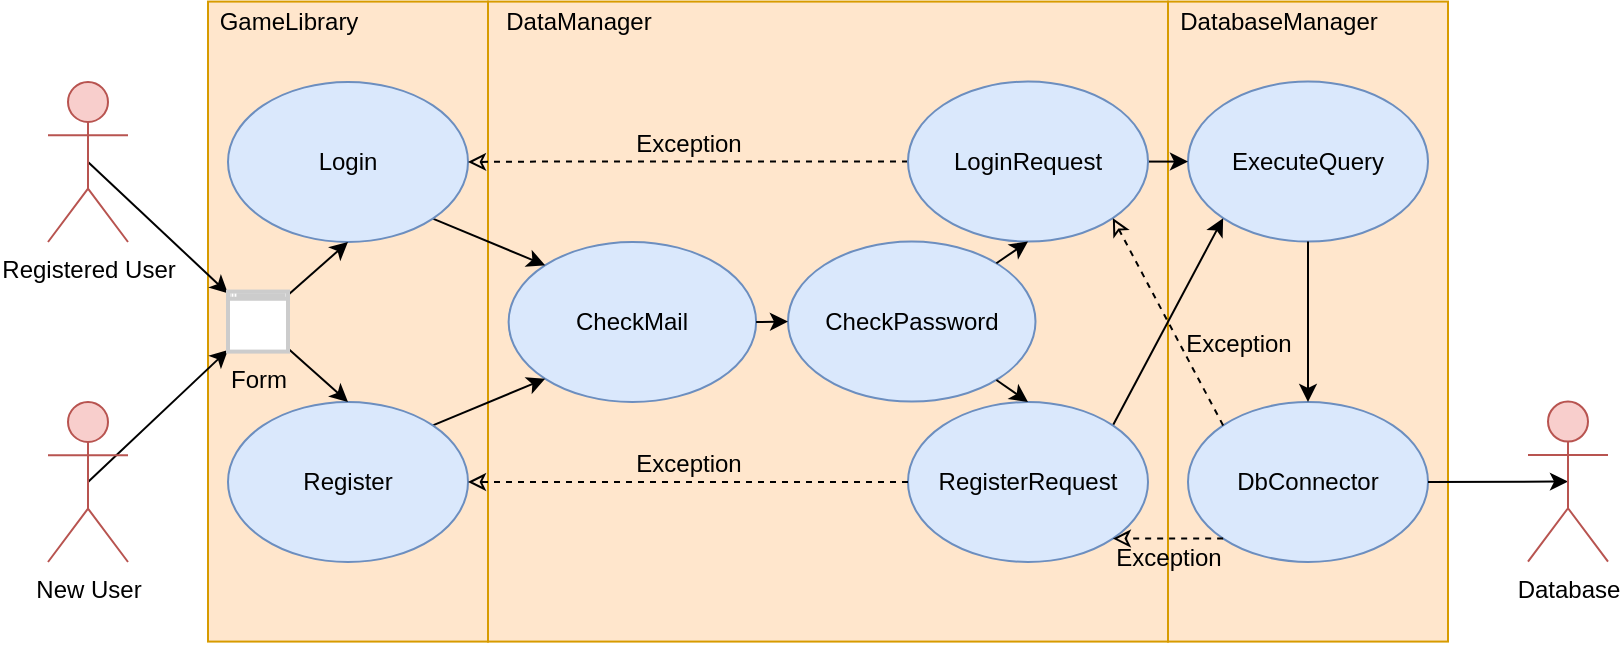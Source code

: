 <mxfile version="12.3.2" type="device" pages="4"><diagram id="jpkKipubj9eAJon9D4OS" name="Login/Register"><mxGraphModel dx="1173" dy="673" grid="1" gridSize="10" guides="1" tooltips="1" connect="1" arrows="1" fold="1" page="1" pageScale="1" pageWidth="827" pageHeight="1169" math="0" shadow="0"><root><mxCell id="0"/><mxCell id="1" parent="0"/><mxCell id="X9qXVgITtCpSbJtxvjBt-7" value="" style="rounded=0;whiteSpace=wrap;html=1;fillColor=#ffe6cc;strokeColor=#d79b00;" parent="1" vertex="1"><mxGeometry x="120" y="-0.21" width="140" height="320" as="geometry"/></mxCell><mxCell id="nFsqCGICU6nhKMy8mGVk-18" value="" style="group" parent="1" vertex="1" connectable="0"><mxGeometry x="600" y="-0.21" width="160" height="320" as="geometry"/></mxCell><mxCell id="nFsqCGICU6nhKMy8mGVk-12" value="" style="group" parent="nFsqCGICU6nhKMy8mGVk-18" vertex="1" connectable="0"><mxGeometry width="160.0" height="320" as="geometry"/></mxCell><mxCell id="X9qXVgITtCpSbJtxvjBt-16" value="" style="rounded=0;whiteSpace=wrap;html=1;fillColor=#ffe6cc;strokeColor=#d79b00;" parent="nFsqCGICU6nhKMy8mGVk-12" vertex="1"><mxGeometry width="140.0" height="320" as="geometry"/></mxCell><mxCell id="X9qXVgITtCpSbJtxvjBt-17" value="DatabaseManager" style="text;html=1;align=center;verticalAlign=middle;resizable=0;points=[];;autosize=1;" parent="nFsqCGICU6nhKMy8mGVk-12" vertex="1"><mxGeometry width="110" height="20" as="geometry"/></mxCell><mxCell id="nFsqCGICU6nhKMy8mGVk-4" value="DbConnector" style="ellipse;whiteSpace=wrap;html=1;fillColor=#dae8fc;strokeColor=#6c8ebf;" parent="nFsqCGICU6nhKMy8mGVk-12" vertex="1"><mxGeometry x="10.0" y="200.21" width="120" height="80" as="geometry"/></mxCell><mxCell id="X9qXVgITtCpSbJtxvjBt-19" value="ExecuteQuery" style="ellipse;whiteSpace=wrap;html=1;fillColor=#dae8fc;strokeColor=#6c8ebf;" parent="nFsqCGICU6nhKMy8mGVk-12" vertex="1"><mxGeometry x="10.0" y="40" width="120" height="80" as="geometry"/></mxCell><mxCell id="nFsqCGICU6nhKMy8mGVk-5" style="edgeStyle=orthogonalEdgeStyle;rounded=0;orthogonalLoop=1;jettySize=auto;html=1;exitX=0.5;exitY=1;exitDx=0;exitDy=0;entryX=0.5;entryY=0;entryDx=0;entryDy=0;startArrow=none;startFill=0;endArrow=classic;endFill=1;" parent="nFsqCGICU6nhKMy8mGVk-12" source="X9qXVgITtCpSbJtxvjBt-19" target="nFsqCGICU6nhKMy8mGVk-4" edge="1"><mxGeometry relative="1" as="geometry"/></mxCell><mxCell id="X9qXVgITtCpSbJtxvjBt-13" value="" style="rounded=0;whiteSpace=wrap;html=1;fillColor=#ffe6cc;strokeColor=#d79b00;" parent="1" vertex="1"><mxGeometry x="260" y="-0.21" width="340" height="320" as="geometry"/></mxCell><mxCell id="nFsqCGICU6nhKMy8mGVk-6" value="CheckMail" style="ellipse;whiteSpace=wrap;html=1;fillColor=#dae8fc;strokeColor=#6c8ebf;" parent="1" vertex="1"><mxGeometry x="270.312" y="120.0" width="123.75" height="80" as="geometry"/></mxCell><mxCell id="nFsqCGICU6nhKMy8mGVk-9" value="CheckPassword" style="ellipse;whiteSpace=wrap;html=1;fillColor=#dae8fc;strokeColor=#6c8ebf;" parent="1" vertex="1"><mxGeometry x="409.998" y="119.79" width="123.75" height="80" as="geometry"/></mxCell><mxCell id="X9qXVgITtCpSbJtxvjBt-12" style="rounded=1;orthogonalLoop=1;jettySize=auto;html=1;exitX=0.5;exitY=0.5;exitDx=0;exitDy=0;exitPerimeter=0;endArrow=classic;endFill=1;" parent="1" source="X9qXVgITtCpSbJtxvjBt-1" target="nFsqCGICU6nhKMy8mGVk-23" edge="1"><mxGeometry relative="1" as="geometry"/></mxCell><mxCell id="X9qXVgITtCpSbJtxvjBt-1" value="Registered User" style="shape=umlActor;verticalLabelPosition=bottom;labelBackgroundColor=#ffffff;verticalAlign=top;html=1;outlineConnect=0;fillColor=#f8cecc;strokeColor=#b85450;" parent="1" vertex="1"><mxGeometry x="40" y="40" width="40" height="80" as="geometry"/></mxCell><mxCell id="X9qXVgITtCpSbJtxvjBt-10" style="rounded=1;orthogonalLoop=1;jettySize=auto;html=1;exitX=0.5;exitY=0.5;exitDx=0;exitDy=0;exitPerimeter=0;endArrow=classic;endFill=1;" parent="1" source="X9qXVgITtCpSbJtxvjBt-5" target="nFsqCGICU6nhKMy8mGVk-23" edge="1"><mxGeometry relative="1" as="geometry"/></mxCell><mxCell id="X9qXVgITtCpSbJtxvjBt-5" value="New User" style="shape=umlActor;verticalLabelPosition=bottom;labelBackgroundColor=#ffffff;verticalAlign=top;html=1;outlineConnect=0;fillColor=#f8cecc;strokeColor=#b85450;" parent="1" vertex="1"><mxGeometry x="40" y="200" width="40" height="80" as="geometry"/></mxCell><mxCell id="nFsqCGICU6nhKMy8mGVk-14" style="edgeStyle=none;rounded=0;orthogonalLoop=1;jettySize=auto;html=1;exitX=1;exitY=0;exitDx=0;exitDy=0;entryX=0;entryY=1;entryDx=0;entryDy=0;startArrow=none;startFill=0;endArrow=classic;endFill=1;" parent="1" source="X9qXVgITtCpSbJtxvjBt-9" target="nFsqCGICU6nhKMy8mGVk-6" edge="1"><mxGeometry relative="1" as="geometry"/></mxCell><mxCell id="X9qXVgITtCpSbJtxvjBt-9" value="Register" style="ellipse;whiteSpace=wrap;html=1;fillColor=#dae8fc;strokeColor=#6c8ebf;" parent="1" vertex="1"><mxGeometry x="130" y="200" width="120" height="80" as="geometry"/></mxCell><mxCell id="nFsqCGICU6nhKMy8mGVk-13" style="rounded=0;orthogonalLoop=1;jettySize=auto;html=1;exitX=1;exitY=1;exitDx=0;exitDy=0;entryX=0;entryY=0;entryDx=0;entryDy=0;startArrow=none;startFill=0;endArrow=classic;endFill=1;" parent="1" source="X9qXVgITtCpSbJtxvjBt-11" target="nFsqCGICU6nhKMy8mGVk-6" edge="1"><mxGeometry relative="1" as="geometry"/></mxCell><mxCell id="X9qXVgITtCpSbJtxvjBt-11" value="Login" style="ellipse;whiteSpace=wrap;html=1;fillColor=#dae8fc;strokeColor=#6c8ebf;" parent="1" vertex="1"><mxGeometry x="130" y="40" width="120" height="80" as="geometry"/></mxCell><mxCell id="X9qXVgITtCpSbJtxvjBt-20" style="rounded=1;orthogonalLoop=1;jettySize=auto;html=1;exitX=1;exitY=0;exitDx=0;exitDy=0;entryX=0;entryY=1;entryDx=0;entryDy=0;endArrow=classic;endFill=1;" parent="1" source="X9qXVgITtCpSbJtxvjBt-15" target="X9qXVgITtCpSbJtxvjBt-19" edge="1"><mxGeometry relative="1" as="geometry"/></mxCell><mxCell id="X9qXVgITtCpSbJtxvjBt-23" style="rounded=0;orthogonalLoop=1;jettySize=auto;html=1;exitX=1;exitY=0.5;exitDx=0;exitDy=0;entryX=0.5;entryY=0.5;entryDx=0;entryDy=0;entryPerimeter=0;endArrow=classic;endFill=1;" parent="1" source="nFsqCGICU6nhKMy8mGVk-4" target="X9qXVgITtCpSbJtxvjBt-22" edge="1"><mxGeometry relative="1" as="geometry"/></mxCell><mxCell id="X9qXVgITtCpSbJtxvjBt-22" value="Database" style="shape=umlActor;verticalLabelPosition=bottom;labelBackgroundColor=#ffffff;verticalAlign=top;html=1;outlineConnect=0;fillColor=#f8cecc;strokeColor=#b85450;" parent="1" vertex="1"><mxGeometry x="780" y="199.79" width="40" height="80" as="geometry"/></mxCell><mxCell id="X9qXVgITtCpSbJtxvjBt-26" style="rounded=1;orthogonalLoop=1;jettySize=auto;html=1;exitX=1;exitY=0.5;exitDx=0;exitDy=0;entryX=0;entryY=0.5;entryDx=0;entryDy=0;endArrow=classic;endFill=1;" parent="1" source="X9qXVgITtCpSbJtxvjBt-24" target="X9qXVgITtCpSbJtxvjBt-19" edge="1"><mxGeometry relative="1" as="geometry"/></mxCell><mxCell id="nFsqCGICU6nhKMy8mGVk-7" value="" style="endArrow=classic;html=1;edgeStyle=orthogonalEdgeStyle;exitX=0;exitY=0.5;exitDx=0;exitDy=0;endFill=0;startArrow=none;startFill=0;rounded=1;dashed=1;entryX=1;entryY=0.5;entryDx=0;entryDy=0;" parent="1" source="X9qXVgITtCpSbJtxvjBt-24" target="X9qXVgITtCpSbJtxvjBt-11" edge="1"><mxGeometry width="50" height="50" relative="1" as="geometry"><mxPoint x="470" y="380" as="sourcePoint"/><mxPoint x="290" y="-20" as="targetPoint"/><Array as="points"><mxPoint x="280" y="80"/><mxPoint x="280" y="80"/></Array></mxGeometry></mxCell><mxCell id="nFsqCGICU6nhKMy8mGVk-8" value="Exception" style="text;html=1;align=center;verticalAlign=middle;resizable=0;points=[];;labelBackgroundColor=none;" parent="nFsqCGICU6nhKMy8mGVk-7" vertex="1" connectable="0"><mxGeometry x="0.092" y="-1" relative="1" as="geometry"><mxPoint x="9.97" y="-7.79" as="offset"/></mxGeometry></mxCell><mxCell id="X9qXVgITtCpSbJtxvjBt-15" value="RegisterRequest" style="ellipse;whiteSpace=wrap;html=1;fillColor=#dae8fc;strokeColor=#6c8ebf;" parent="1" vertex="1"><mxGeometry x="470" y="200" width="120" height="80" as="geometry"/></mxCell><mxCell id="X9qXVgITtCpSbJtxvjBt-24" value="LoginRequest" style="ellipse;whiteSpace=wrap;html=1;fillColor=#dae8fc;strokeColor=#6c8ebf;" parent="1" vertex="1"><mxGeometry x="470" y="39.79" width="120" height="80" as="geometry"/></mxCell><mxCell id="nFsqCGICU6nhKMy8mGVk-16" style="edgeStyle=none;rounded=0;orthogonalLoop=1;jettySize=auto;html=1;entryX=0.5;entryY=1;entryDx=0;entryDy=0;startArrow=none;startFill=0;endArrow=classic;endFill=1;" parent="1" source="nFsqCGICU6nhKMy8mGVk-9" target="X9qXVgITtCpSbJtxvjBt-24" edge="1"><mxGeometry relative="1" as="geometry"/></mxCell><mxCell id="nFsqCGICU6nhKMy8mGVk-17" style="edgeStyle=none;rounded=0;orthogonalLoop=1;jettySize=auto;html=1;entryX=0.5;entryY=0;entryDx=0;entryDy=0;startArrow=none;startFill=0;endArrow=classic;endFill=1;" parent="1" source="nFsqCGICU6nhKMy8mGVk-9" target="X9qXVgITtCpSbJtxvjBt-15" edge="1"><mxGeometry relative="1" as="geometry"/></mxCell><mxCell id="X9qXVgITtCpSbJtxvjBt-14" value="DataManager" style="text;html=1;align=center;verticalAlign=middle;resizable=0;points=[];;autosize=1;" parent="1" vertex="1"><mxGeometry x="260" y="-0.21" width="90" height="20" as="geometry"/></mxCell><mxCell id="nFsqCGICU6nhKMy8mGVk-15" style="edgeStyle=none;rounded=0;orthogonalLoop=1;jettySize=auto;html=1;exitX=1;exitY=0.5;exitDx=0;exitDy=0;entryX=0;entryY=0.5;entryDx=0;entryDy=0;startArrow=none;startFill=0;endArrow=classic;endFill=1;" parent="1" source="nFsqCGICU6nhKMy8mGVk-6" target="nFsqCGICU6nhKMy8mGVk-9" edge="1"><mxGeometry relative="1" as="geometry"/></mxCell><mxCell id="nFsqCGICU6nhKMy8mGVk-19" style="edgeStyle=none;orthogonalLoop=1;jettySize=auto;html=1;exitX=0;exitY=1;exitDx=0;exitDy=0;entryX=1;entryY=1;entryDx=0;entryDy=0;startArrow=none;startFill=0;endArrow=classic;endFill=0;rounded=1;dashed=1;" parent="1" source="nFsqCGICU6nhKMy8mGVk-4" target="X9qXVgITtCpSbJtxvjBt-15" edge="1"><mxGeometry relative="1" as="geometry"><Array as="points"/></mxGeometry></mxCell><mxCell id="nFsqCGICU6nhKMy8mGVk-20" value="Exception" style="text;html=1;align=center;verticalAlign=middle;resizable=0;points=[];;labelBackgroundColor=none;" parent="nFsqCGICU6nhKMy8mGVk-19" vertex="1" connectable="0"><mxGeometry x="0.285" y="-1" relative="1" as="geometry"><mxPoint x="7.67" y="10" as="offset"/></mxGeometry></mxCell><mxCell id="nFsqCGICU6nhKMy8mGVk-21" style="edgeStyle=none;orthogonalLoop=1;jettySize=auto;html=1;exitX=0;exitY=0.5;exitDx=0;exitDy=0;entryX=1;entryY=0.5;entryDx=0;entryDy=0;startArrow=none;startFill=0;endArrow=classic;endFill=0;rounded=1;dashed=1;" parent="1" source="X9qXVgITtCpSbJtxvjBt-15" target="X9qXVgITtCpSbJtxvjBt-9" edge="1"><mxGeometry relative="1" as="geometry"><mxPoint x="637.574" y="278.284" as="sourcePoint"/><mxPoint x="582.426" y="278.284" as="targetPoint"/><Array as="points"><mxPoint x="370" y="240"/></Array></mxGeometry></mxCell><mxCell id="nFsqCGICU6nhKMy8mGVk-22" value="Exception" style="text;html=1;align=center;verticalAlign=middle;resizable=0;points=[];;labelBackgroundColor=none;" parent="nFsqCGICU6nhKMy8mGVk-21" vertex="1" connectable="0"><mxGeometry x="0.285" y="-1" relative="1" as="geometry"><mxPoint x="31.38" y="-8" as="offset"/></mxGeometry></mxCell><mxCell id="nFsqCGICU6nhKMy8mGVk-24" value="" style="endArrow=classic;html=1;entryX=0.5;entryY=0;entryDx=0;entryDy=0;" parent="1" source="nFsqCGICU6nhKMy8mGVk-23" target="X9qXVgITtCpSbJtxvjBt-9" edge="1"><mxGeometry width="50" height="50" relative="1" as="geometry"><mxPoint x="20" y="390" as="sourcePoint"/><mxPoint x="70" y="340" as="targetPoint"/></mxGeometry></mxCell><mxCell id="nFsqCGICU6nhKMy8mGVk-25" value="" style="endArrow=classic;html=1;entryX=0.5;entryY=1;entryDx=0;entryDy=0;" parent="1" source="nFsqCGICU6nhKMy8mGVk-23" target="X9qXVgITtCpSbJtxvjBt-11" edge="1"><mxGeometry width="50" height="50" relative="1" as="geometry"><mxPoint x="30.0" y="400" as="sourcePoint"/><mxPoint x="80" y="350" as="targetPoint"/></mxGeometry></mxCell><mxCell id="X9qXVgITtCpSbJtxvjBt-8" value="GameLibrary" style="text;html=1;align=center;verticalAlign=middle;resizable=0;points=[];;autosize=1;" parent="1" vertex="1"><mxGeometry x="120" y="-0.21" width="80" height="20" as="geometry"/></mxCell><mxCell id="nFsqCGICU6nhKMy8mGVk-23" value="Form" style="html=1;verticalLabelPosition=bottom;align=center;labelBackgroundColor=none;verticalAlign=top;strokeWidth=2;strokeColor=#CCCCCC;shadow=0;dashed=0;shape=mxgraph.ios7.icons.window;fillColor=#ffffff;" parent="1" vertex="1"><mxGeometry x="130" y="144.79" width="30" height="30" as="geometry"/></mxCell><mxCell id="QtsuelCBnh59bmSDOtZy-1" style="edgeStyle=none;orthogonalLoop=1;jettySize=auto;html=1;exitX=0;exitY=0;exitDx=0;exitDy=0;entryX=1;entryY=1;entryDx=0;entryDy=0;startArrow=none;startFill=0;endArrow=classic;endFill=0;rounded=1;dashed=1;" edge="1" parent="1" source="nFsqCGICU6nhKMy8mGVk-4" target="X9qXVgITtCpSbJtxvjBt-24"><mxGeometry relative="1" as="geometry"><Array as="points"/><mxPoint x="637.574" y="278.284" as="sourcePoint"/><mxPoint x="582.426" y="278.284" as="targetPoint"/></mxGeometry></mxCell><mxCell id="QtsuelCBnh59bmSDOtZy-2" value="Exception" style="text;html=1;align=center;verticalAlign=middle;resizable=0;points=[];;labelBackgroundColor=none;" vertex="1" connectable="0" parent="QtsuelCBnh59bmSDOtZy-1"><mxGeometry x="0.285" y="-1" relative="1" as="geometry"><mxPoint x="41.67" y="26" as="offset"/></mxGeometry></mxCell></root></mxGraphModel></diagram><diagram id="bIse5LkdnMJ_jiimaDYS" name="AddAGame"><mxGraphModel dx="1173" dy="673" grid="1" gridSize="10" guides="1" tooltips="1" connect="1" arrows="1" fold="1" page="1" pageScale="1" pageWidth="827" pageHeight="1169" math="0" shadow="0"><root><mxCell id="O9Of76hziGt-O3XpfFoe-0"/><mxCell id="O9Of76hziGt-O3XpfFoe-1" parent="O9Of76hziGt-O3XpfFoe-0"/><mxCell id="7uiihGUrZFi3c0H1aRbh-0" value="" style="group" vertex="1" connectable="0" parent="O9Of76hziGt-O3XpfFoe-1"><mxGeometry x="120" width="190" height="240" as="geometry"/></mxCell><mxCell id="PhkOA0vM8z34WMKA7Yq--0" value="" style="rounded=0;whiteSpace=wrap;html=1;fillColor=#ffe6cc;strokeColor=#d79b00;" vertex="1" parent="7uiihGUrZFi3c0H1aRbh-0"><mxGeometry width="190" height="240" as="geometry"/></mxCell><mxCell id="PhkOA0vM8z34WMKA7Yq--1" value="GameLibrary" style="text;html=1;align=center;verticalAlign=middle;resizable=0;points=[];;autosize=1;" vertex="1" parent="7uiihGUrZFi3c0H1aRbh-0"><mxGeometry width="80" height="20" as="geometry"/></mxCell><mxCell id="aTeddOrMuYeN_Aa-7jkF-0" value="Form" style="html=1;verticalLabelPosition=bottom;align=center;labelBackgroundColor=none;verticalAlign=top;strokeWidth=2;strokeColor=#CCCCCC;shadow=0;dashed=0;shape=mxgraph.ios7.icons.window;fillColor=#ffffff;" vertex="1" parent="O9Of76hziGt-O3XpfFoe-1"><mxGeometry x="129" y="104.79" width="30" height="30" as="geometry"/></mxCell><mxCell id="PhkOA0vM8z34WMKA7Yq--3" value="" style="group" vertex="1" connectable="0" parent="O9Of76hziGt-O3XpfFoe-1"><mxGeometry x="310" width="280" height="240" as="geometry"/></mxCell><mxCell id="PhkOA0vM8z34WMKA7Yq--4" value="" style="rounded=0;whiteSpace=wrap;html=1;fillColor=#ffe6cc;strokeColor=#d79b00;" vertex="1" parent="PhkOA0vM8z34WMKA7Yq--3"><mxGeometry width="280" height="240" as="geometry"/></mxCell><mxCell id="PhkOA0vM8z34WMKA7Yq--5" value="DataManager" style="text;html=1;align=center;verticalAlign=middle;resizable=0;points=[];;autosize=1;" vertex="1" parent="PhkOA0vM8z34WMKA7Yq--3"><mxGeometry width="90" height="20" as="geometry"/></mxCell><mxCell id="PhkOA0vM8z34WMKA7Yq--6" value="" style="group" vertex="1" connectable="0" parent="O9Of76hziGt-O3XpfFoe-1"><mxGeometry x="590" width="140" height="240" as="geometry"/></mxCell><mxCell id="PhkOA0vM8z34WMKA7Yq--7" value="" style="rounded=0;whiteSpace=wrap;html=1;fillColor=#ffe6cc;strokeColor=#d79b00;" vertex="1" parent="PhkOA0vM8z34WMKA7Yq--6"><mxGeometry width="140" height="240" as="geometry"/></mxCell><mxCell id="PhkOA0vM8z34WMKA7Yq--8" value="DatabaseManager" style="text;html=1;align=center;verticalAlign=middle;resizable=0;points=[];;autosize=1;" vertex="1" parent="PhkOA0vM8z34WMKA7Yq--6"><mxGeometry width="110" height="20" as="geometry"/></mxCell><mxCell id="nlqAIYoutLsHL9bGWo-x-0" style="rounded=0;orthogonalLoop=1;jettySize=auto;html=1;exitX=0.5;exitY=0.5;exitDx=0;exitDy=0;exitPerimeter=0;" edge="1" parent="O9Of76hziGt-O3XpfFoe-1" source="Pu2e_lP0ohsLNOoXG8BB-4" target="aTeddOrMuYeN_Aa-7jkF-0"><mxGeometry relative="1" as="geometry"/></mxCell><mxCell id="Pu2e_lP0ohsLNOoXG8BB-4" value="Logged User" style="shape=umlActor;verticalLabelPosition=bottom;labelBackgroundColor=#ffffff;verticalAlign=top;html=1;outlineConnect=0;fillColor=#f8cecc;strokeColor=#b85450;" parent="O9Of76hziGt-O3XpfFoe-1" vertex="1"><mxGeometry x="40" y="80" width="40" height="80" as="geometry"/></mxCell><mxCell id="cu2IaRkji8tx2n6F0Utz-2" style="rounded=0;orthogonalLoop=1;jettySize=auto;html=1;entryX=0;entryY=1;entryDx=0;entryDy=0;exitX=1;exitY=0.5;exitDx=0;exitDy=0;" edge="1" parent="O9Of76hziGt-O3XpfFoe-1" source="Pu2e_lP0ohsLNOoXG8BB-11" target="JStZYcKTMN8LF5wOs6Z4-0"><mxGeometry relative="1" as="geometry"/></mxCell><mxCell id="Pu2e_lP0ohsLNOoXG8BB-11" value="Confirm" style="ellipse;whiteSpace=wrap;html=1;fillColor=#dae8fc;strokeColor=#6c8ebf;" parent="O9Of76hziGt-O3XpfFoe-1" vertex="1"><mxGeometry x="180" y="80" width="120" height="80" as="geometry"/></mxCell><mxCell id="Pu2e_lP0ohsLNOoXG8BB-18" value="Database" style="shape=umlActor;verticalLabelPosition=bottom;labelBackgroundColor=#ffffff;verticalAlign=top;html=1;outlineConnect=0;fillColor=#f8cecc;strokeColor=#b85450;" parent="O9Of76hziGt-O3XpfFoe-1" vertex="1"><mxGeometry x="760" y="140" width="40" height="80" as="geometry"/></mxCell><mxCell id="cu2IaRkji8tx2n6F0Utz-3" style="rounded=0;orthogonalLoop=1;jettySize=auto;html=1;exitX=0.5;exitY=1;exitDx=0;exitDy=0;entryX=0;entryY=0;entryDx=0;entryDy=0;" edge="1" parent="O9Of76hziGt-O3XpfFoe-1" source="JStZYcKTMN8LF5wOs6Z4-0" target="LhNAPJ-wBZ0K1LsN1Ruk-1"><mxGeometry relative="1" as="geometry"/></mxCell><mxCell id="JStZYcKTMN8LF5wOs6Z4-0" value="AddGameToLibrary" style="ellipse;whiteSpace=wrap;html=1;fillColor=#dae8fc;strokeColor=#6c8ebf;" vertex="1" parent="O9Of76hziGt-O3XpfFoe-1"><mxGeometry x="320" y="20" width="120" height="80" as="geometry"/></mxCell><mxCell id="cu2IaRkji8tx2n6F0Utz-5" style="rounded=0;orthogonalLoop=1;jettySize=auto;html=1;exitX=1;exitY=0.5;exitDx=0;exitDy=0;entryX=0;entryY=0.5;entryDx=0;entryDy=0;" edge="1" parent="O9Of76hziGt-O3XpfFoe-1" source="LhNAPJ-wBZ0K1LsN1Ruk-0" target="LhNAPJ-wBZ0K1LsN1Ruk-3"><mxGeometry relative="1" as="geometry"/></mxCell><mxCell id="LhNAPJ-wBZ0K1LsN1Ruk-0" value="GetGameID" style="ellipse;whiteSpace=wrap;html=1;fillColor=#dae8fc;strokeColor=#6c8ebf;" vertex="1" parent="O9Of76hziGt-O3XpfFoe-1"><mxGeometry x="460" y="20" width="120" height="80" as="geometry"/></mxCell><mxCell id="cu2IaRkji8tx2n6F0Utz-4" style="rounded=0;orthogonalLoop=1;jettySize=auto;html=1;exitX=1;exitY=0;exitDx=0;exitDy=0;entryX=0.5;entryY=1;entryDx=0;entryDy=0;" edge="1" parent="O9Of76hziGt-O3XpfFoe-1" source="LhNAPJ-wBZ0K1LsN1Ruk-1" target="LhNAPJ-wBZ0K1LsN1Ruk-0"><mxGeometry relative="1" as="geometry"/></mxCell><mxCell id="LhNAPJ-wBZ0K1LsN1Ruk-1" value="GetUserID" style="ellipse;whiteSpace=wrap;html=1;fillColor=#dae8fc;strokeColor=#6c8ebf;" vertex="1" parent="O9Of76hziGt-O3XpfFoe-1"><mxGeometry x="390" y="140" width="120" height="80" as="geometry"/></mxCell><mxCell id="cu2IaRkji8tx2n6F0Utz-6" style="rounded=0;orthogonalLoop=1;jettySize=auto;html=1;exitX=0.5;exitY=1;exitDx=0;exitDy=0;entryX=0.5;entryY=0;entryDx=0;entryDy=0;" edge="1" parent="O9Of76hziGt-O3XpfFoe-1" source="LhNAPJ-wBZ0K1LsN1Ruk-3" target="cu2IaRkji8tx2n6F0Utz-0"><mxGeometry relative="1" as="geometry"/></mxCell><mxCell id="4FvCruPK8h9akwDLIaMT-0" style="edgeStyle=none;orthogonalLoop=1;jettySize=auto;html=1;exitX=0;exitY=1;exitDx=0;exitDy=0;entryX=1;entryY=1;entryDx=0;entryDy=0;curved=1;dashed=1;endArrow=classic;endFill=0;" edge="1" parent="O9Of76hziGt-O3XpfFoe-1" source="LhNAPJ-wBZ0K1LsN1Ruk-3" target="JStZYcKTMN8LF5wOs6Z4-0"><mxGeometry relative="1" as="geometry"><Array as="points"><mxPoint x="520" y="150"/></Array></mxGeometry></mxCell><mxCell id="4FvCruPK8h9akwDLIaMT-1" value="Exception" style="text;html=1;align=center;verticalAlign=middle;resizable=0;points=[];;labelBackgroundColor=none;" vertex="1" connectable="0" parent="4FvCruPK8h9akwDLIaMT-0"><mxGeometry x="-0.355" y="-16" relative="1" as="geometry"><mxPoint x="15" y="8.5" as="offset"/></mxGeometry></mxCell><mxCell id="LhNAPJ-wBZ0K1LsN1Ruk-3" value="ExecuteQuery" style="ellipse;whiteSpace=wrap;html=1;fillColor=#dae8fc;strokeColor=#6c8ebf;" vertex="1" parent="O9Of76hziGt-O3XpfFoe-1"><mxGeometry x="600" y="20" width="120" height="80" as="geometry"/></mxCell><mxCell id="cu2IaRkji8tx2n6F0Utz-0" value="DbConnector" style="ellipse;whiteSpace=wrap;html=1;fillColor=#dae8fc;strokeColor=#6c8ebf;" vertex="1" parent="O9Of76hziGt-O3XpfFoe-1"><mxGeometry x="600" y="140" width="120" height="80" as="geometry"/></mxCell><mxCell id="cu2IaRkji8tx2n6F0Utz-1" style="rounded=0;orthogonalLoop=1;jettySize=auto;html=1;entryX=0;entryY=0.5;entryDx=0;entryDy=0;" edge="1" parent="O9Of76hziGt-O3XpfFoe-1" source="aTeddOrMuYeN_Aa-7jkF-0" target="Pu2e_lP0ohsLNOoXG8BB-11"><mxGeometry relative="1" as="geometry"><mxPoint x="70" y="170" as="sourcePoint"/><mxPoint x="140" y="170" as="targetPoint"/></mxGeometry></mxCell></root></mxGraphModel></diagram><diagram id="T9rOZv3H984Xow9EMtO7" name="ViewLibrary"><mxGraphModel dx="1408" dy="808" grid="1" gridSize="10" guides="1" tooltips="1" connect="1" arrows="1" fold="1" page="1" pageScale="1" pageWidth="827" pageHeight="1169" math="0" shadow="0"><root><mxCell id="5Z1crXT0c5DSbuYFUZsY-0"/><mxCell id="5Z1crXT0c5DSbuYFUZsY-1" parent="5Z1crXT0c5DSbuYFUZsY-0"/><mxCell id="DI_gRoy8Zrhk7cRav1Ah-5" value="" style="rounded=0;whiteSpace=wrap;html=1;fillColor=#ffe6cc;strokeColor=#d79b00;" vertex="1" parent="5Z1crXT0c5DSbuYFUZsY-1"><mxGeometry x="260" width="200" height="240" as="geometry"/></mxCell><mxCell id="DI_gRoy8Zrhk7cRav1Ah-6" value="" style="group" vertex="1" connectable="0" parent="5Z1crXT0c5DSbuYFUZsY-1"><mxGeometry x="120" width="140" height="240" as="geometry"/></mxCell><mxCell id="DI_gRoy8Zrhk7cRav1Ah-7" value="" style="rounded=0;whiteSpace=wrap;html=1;fillColor=#ffe6cc;strokeColor=#d79b00;" vertex="1" parent="DI_gRoy8Zrhk7cRav1Ah-6"><mxGeometry width="140" height="240" as="geometry"/></mxCell><mxCell id="DI_gRoy8Zrhk7cRav1Ah-8" value="GameLibrary" style="text;html=1;align=center;verticalAlign=middle;resizable=0;points=[];;autosize=1;" vertex="1" parent="DI_gRoy8Zrhk7cRav1Ah-6"><mxGeometry width="80" height="20" as="geometry"/></mxCell><mxCell id="DI_gRoy8Zrhk7cRav1Ah-9" style="edgeStyle=none;orthogonalLoop=1;jettySize=auto;html=1;exitX=0.5;exitY=0.5;exitDx=0;exitDy=0;exitPerimeter=0;entryX=0;entryY=0.5;entryDx=0;entryDy=0;endArrow=classic;endFill=1;" edge="1" parent="5Z1crXT0c5DSbuYFUZsY-1" source="DI_gRoy8Zrhk7cRav1Ah-10" target="DI_gRoy8Zrhk7cRav1Ah-16"><mxGeometry relative="1" as="geometry"/></mxCell><mxCell id="DI_gRoy8Zrhk7cRav1Ah-10" value="Logged User" style="shape=umlActor;verticalLabelPosition=bottom;labelBackgroundColor=#ffffff;verticalAlign=top;html=1;outlineConnect=0;fillColor=#f8cecc;strokeColor=#b85450;" vertex="1" parent="5Z1crXT0c5DSbuYFUZsY-1"><mxGeometry x="40" y="80" width="40" height="80" as="geometry"/></mxCell><mxCell id="DI_gRoy8Zrhk7cRav1Ah-11" value="" style="group" vertex="1" connectable="0" parent="5Z1crXT0c5DSbuYFUZsY-1"><mxGeometry x="460" width="140" height="240" as="geometry"/></mxCell><mxCell id="DI_gRoy8Zrhk7cRav1Ah-12" value="" style="rounded=0;whiteSpace=wrap;html=1;fillColor=#ffe6cc;strokeColor=#d79b00;" vertex="1" parent="DI_gRoy8Zrhk7cRav1Ah-11"><mxGeometry width="140" height="240" as="geometry"/></mxCell><mxCell id="DI_gRoy8Zrhk7cRav1Ah-13" value="DatabaseManager" style="text;html=1;align=center;verticalAlign=middle;resizable=0;points=[];;autosize=1;" vertex="1" parent="DI_gRoy8Zrhk7cRav1Ah-11"><mxGeometry width="110" height="20" as="geometry"/></mxCell><mxCell id="DI_gRoy8Zrhk7cRav1Ah-14" value="Database" style="shape=umlActor;verticalLabelPosition=bottom;labelBackgroundColor=#ffffff;verticalAlign=top;html=1;outlineConnect=0;fillColor=#f8cecc;strokeColor=#b85450;" vertex="1" parent="5Z1crXT0c5DSbuYFUZsY-1"><mxGeometry x="640" y="140" width="40" height="80" as="geometry"/></mxCell><mxCell id="DI_gRoy8Zrhk7cRav1Ah-15" style="edgeStyle=none;orthogonalLoop=1;jettySize=auto;html=1;exitX=1;exitY=0.5;exitDx=0;exitDy=0;entryX=0;entryY=0;entryDx=0;entryDy=0;endArrow=classic;endFill=1;" edge="1" parent="5Z1crXT0c5DSbuYFUZsY-1" source="DI_gRoy8Zrhk7cRav1Ah-16" target="DI_gRoy8Zrhk7cRav1Ah-18"><mxGeometry relative="1" as="geometry"/></mxCell><mxCell id="DI_gRoy8Zrhk7cRav1Ah-16" value="MyLibrary_Load" style="ellipse;whiteSpace=wrap;html=1;fillColor=#dae8fc;strokeColor=#6c8ebf;" vertex="1" parent="5Z1crXT0c5DSbuYFUZsY-1"><mxGeometry x="130" y="80" width="120" height="80" as="geometry"/></mxCell><mxCell id="DI_gRoy8Zrhk7cRav1Ah-17" style="edgeStyle=none;orthogonalLoop=1;jettySize=auto;html=1;exitX=1;exitY=0;exitDx=0;exitDy=0;entryX=0.5;entryY=1;entryDx=0;entryDy=0;endArrow=classic;endFill=1;" edge="1" parent="5Z1crXT0c5DSbuYFUZsY-1" source="DI_gRoy8Zrhk7cRav1Ah-18" target="DI_gRoy8Zrhk7cRav1Ah-20"><mxGeometry relative="1" as="geometry"/></mxCell><mxCell id="DI_gRoy8Zrhk7cRav1Ah-18" value="GetGameLibrary" style="ellipse;whiteSpace=wrap;html=1;fillColor=#dae8fc;strokeColor=#6c8ebf;" vertex="1" parent="5Z1crXT0c5DSbuYFUZsY-1"><mxGeometry x="270" y="140" width="120" height="80" as="geometry"/></mxCell><mxCell id="DI_gRoy8Zrhk7cRav1Ah-19" style="edgeStyle=none;orthogonalLoop=1;jettySize=auto;html=1;exitX=1;exitY=0.5;exitDx=0;exitDy=0;entryX=0;entryY=0.5;entryDx=0;entryDy=0;endArrow=classic;endFill=1;" edge="1" parent="5Z1crXT0c5DSbuYFUZsY-1" source="DI_gRoy8Zrhk7cRav1Ah-20" target="DI_gRoy8Zrhk7cRav1Ah-22"><mxGeometry relative="1" as="geometry"/></mxCell><mxCell id="DI_gRoy8Zrhk7cRav1Ah-20" value="GetUserID" style="ellipse;whiteSpace=wrap;html=1;fillColor=#dae8fc;strokeColor=#6c8ebf;" vertex="1" parent="5Z1crXT0c5DSbuYFUZsY-1"><mxGeometry x="330" y="20" width="120" height="80" as="geometry"/></mxCell><mxCell id="DI_gRoy8Zrhk7cRav1Ah-21" style="edgeStyle=none;orthogonalLoop=1;jettySize=auto;html=1;exitX=0.5;exitY=1;exitDx=0;exitDy=0;entryX=0.5;entryY=0;entryDx=0;entryDy=0;endArrow=classic;endFill=1;" edge="1" parent="5Z1crXT0c5DSbuYFUZsY-1" source="DI_gRoy8Zrhk7cRav1Ah-22" target="DI_gRoy8Zrhk7cRav1Ah-24"><mxGeometry relative="1" as="geometry"/></mxCell><mxCell id="DI_gRoy8Zrhk7cRav1Ah-22" value="ExecuteQuery" style="ellipse;whiteSpace=wrap;html=1;fillColor=#dae8fc;strokeColor=#6c8ebf;" vertex="1" parent="5Z1crXT0c5DSbuYFUZsY-1"><mxGeometry x="470" y="20" width="120" height="80" as="geometry"/></mxCell><mxCell id="DI_gRoy8Zrhk7cRav1Ah-23" style="edgeStyle=none;orthogonalLoop=1;jettySize=auto;html=1;exitX=1;exitY=0.5;exitDx=0;exitDy=0;entryX=0.5;entryY=0.5;entryDx=0;entryDy=0;entryPerimeter=0;endArrow=classic;endFill=1;" edge="1" parent="5Z1crXT0c5DSbuYFUZsY-1" source="DI_gRoy8Zrhk7cRav1Ah-24" target="DI_gRoy8Zrhk7cRav1Ah-14"><mxGeometry relative="1" as="geometry"/></mxCell><mxCell id="DI_gRoy8Zrhk7cRav1Ah-24" value="DbConnector" style="ellipse;whiteSpace=wrap;html=1;fillColor=#dae8fc;strokeColor=#6c8ebf;" vertex="1" parent="5Z1crXT0c5DSbuYFUZsY-1"><mxGeometry x="470" y="140" width="120" height="80" as="geometry"/></mxCell><mxCell id="DI_gRoy8Zrhk7cRav1Ah-25" value="DataManager" style="text;html=1;align=center;verticalAlign=middle;resizable=0;points=[];;autosize=1;" vertex="1" parent="5Z1crXT0c5DSbuYFUZsY-1"><mxGeometry x="260" width="90" height="20" as="geometry"/></mxCell></root></mxGraphModel></diagram><diagram id="iGC-VUSPhYJjD0Iv-sWE" name="Import/Export"><mxGraphModel dx="1408" dy="808" grid="1" gridSize="10" guides="1" tooltips="1" connect="1" arrows="1" fold="1" page="1" pageScale="1" pageWidth="827" pageHeight="1169" math="0" shadow="0"><root><mxCell id="l6FaPC2veg-iRvssLTNZ-0"/><mxCell id="l6FaPC2veg-iRvssLTNZ-1" parent="l6FaPC2veg-iRvssLTNZ-0"/></root></mxGraphModel></diagram></mxfile>
